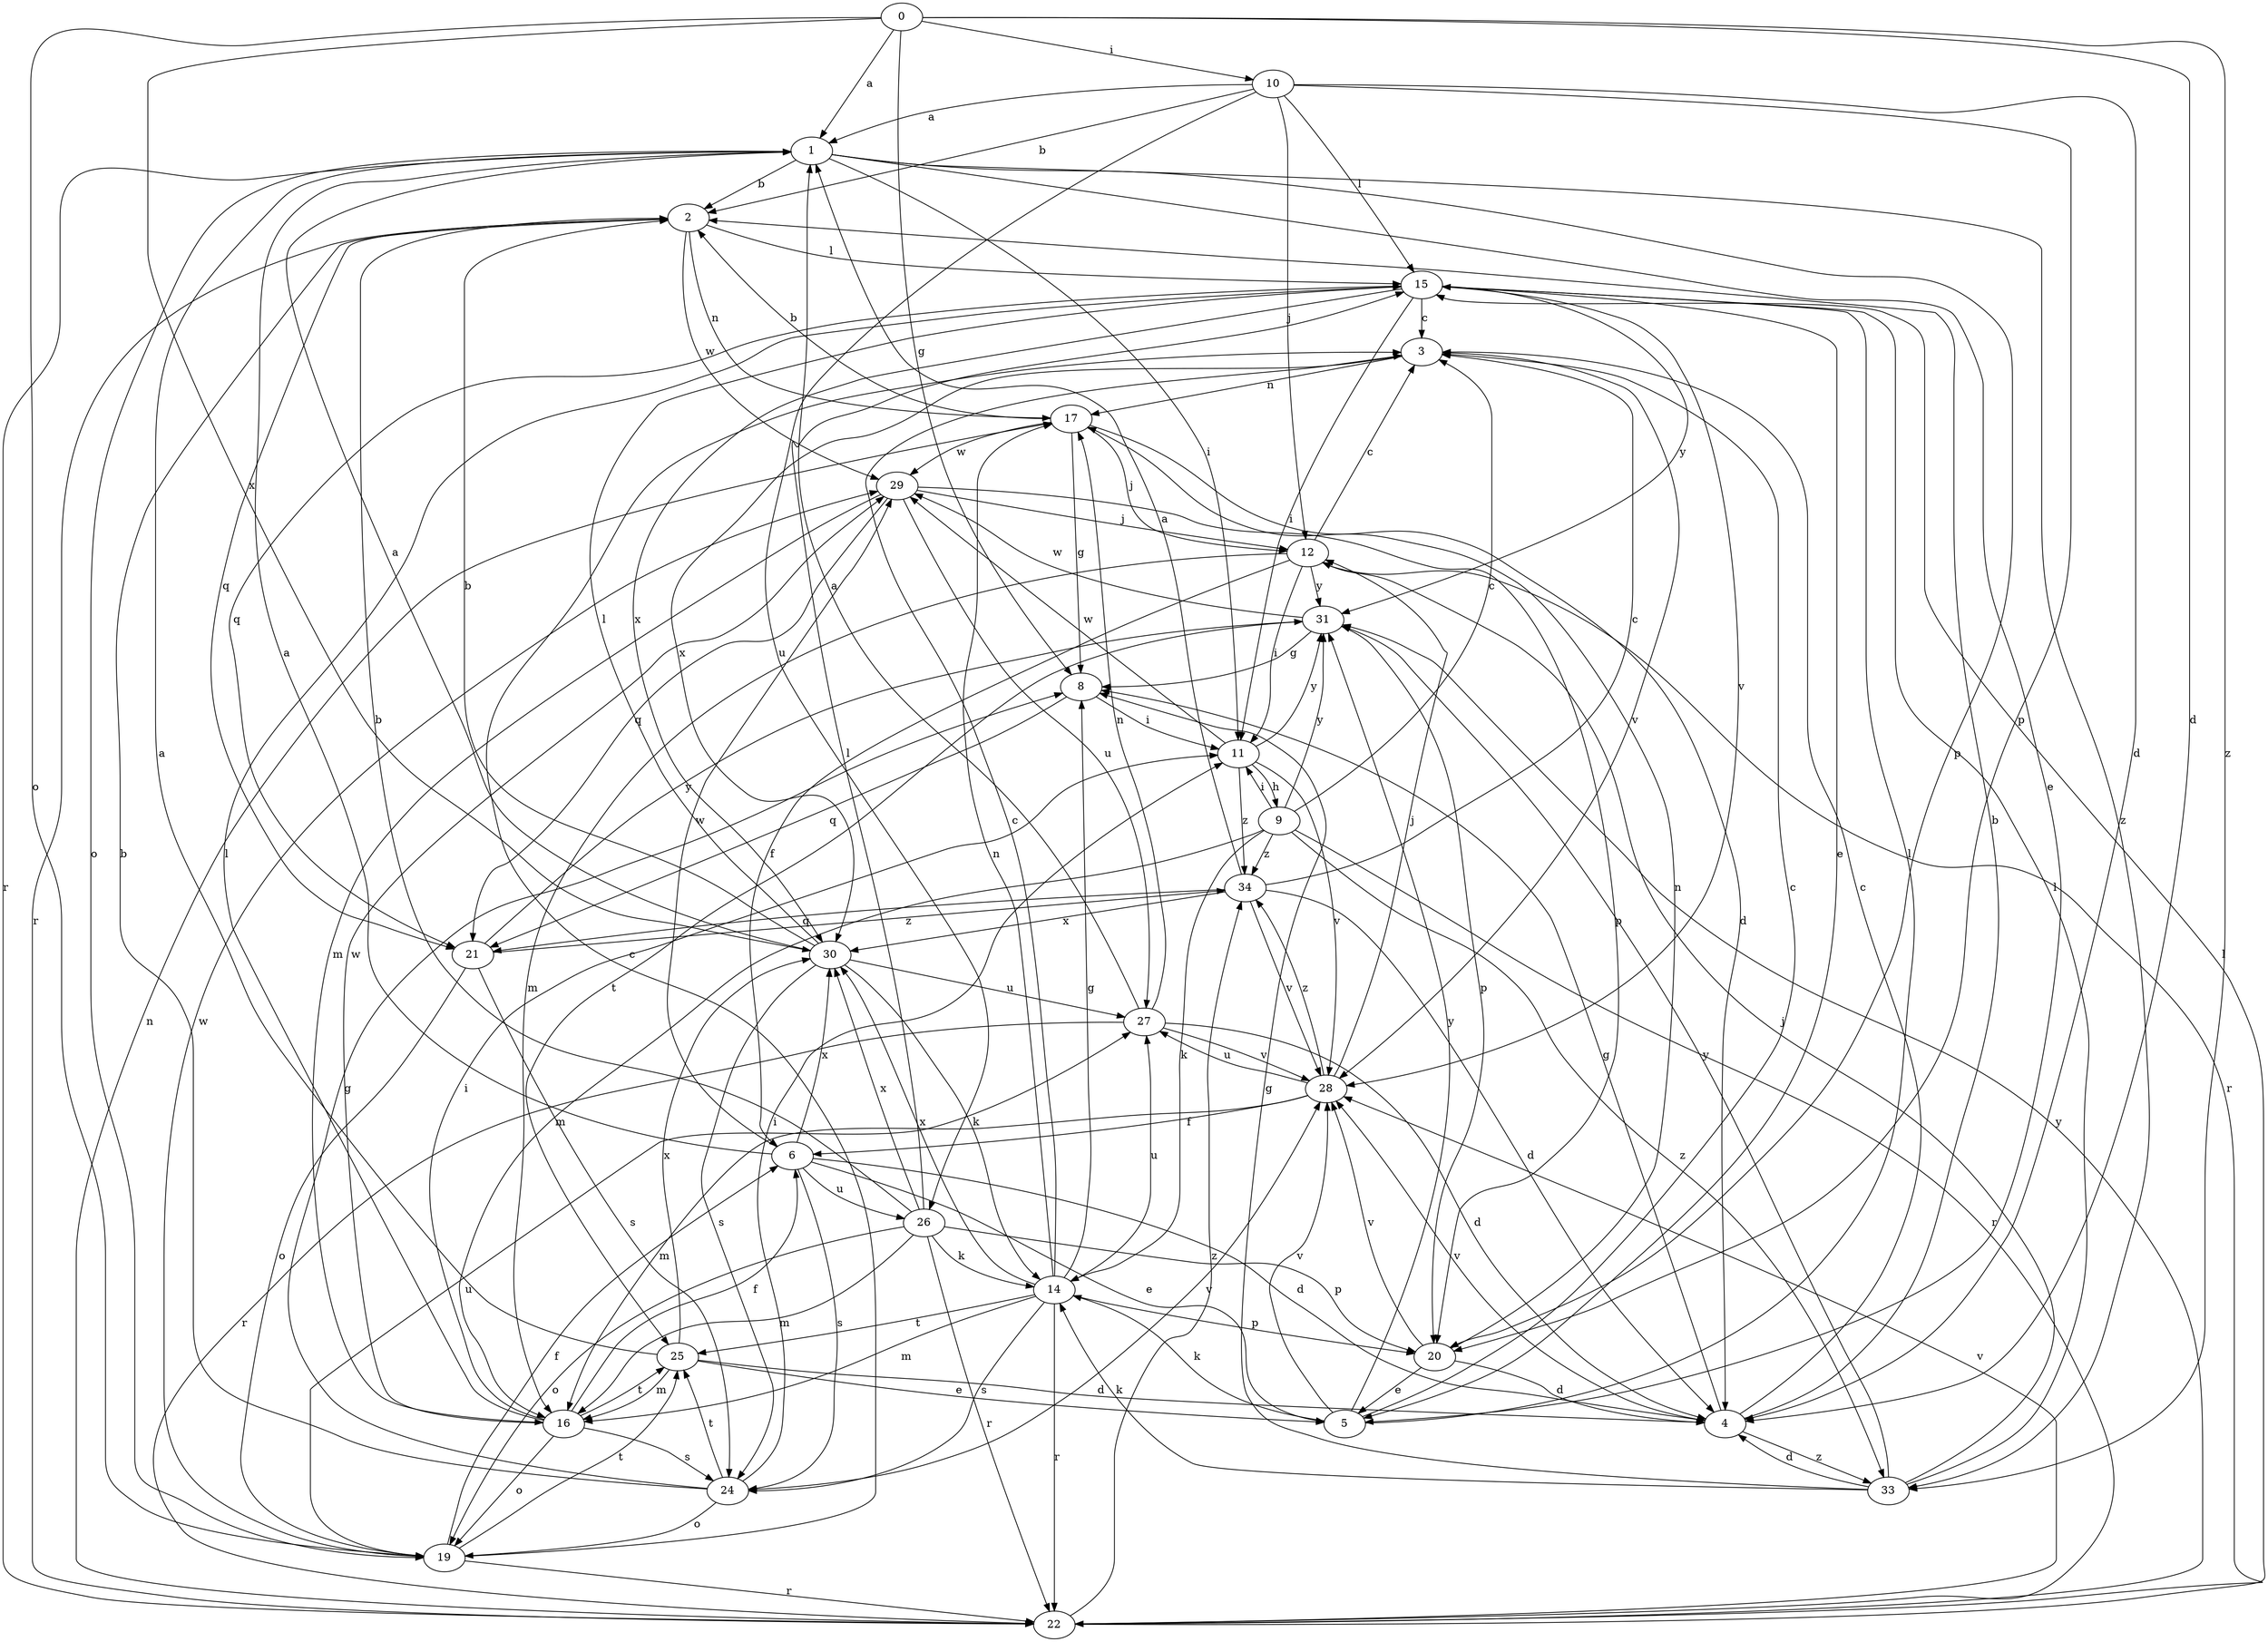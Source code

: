 strict digraph  {
0;
1;
2;
3;
4;
5;
6;
8;
9;
10;
11;
12;
14;
15;
16;
17;
19;
20;
21;
22;
24;
25;
26;
27;
28;
29;
30;
31;
33;
34;
0 -> 1  [label=a];
0 -> 4  [label=d];
0 -> 8  [label=g];
0 -> 10  [label=i];
0 -> 19  [label=o];
0 -> 30  [label=x];
0 -> 33  [label=z];
1 -> 2  [label=b];
1 -> 5  [label=e];
1 -> 11  [label=i];
1 -> 19  [label=o];
1 -> 20  [label=p];
1 -> 22  [label=r];
1 -> 33  [label=z];
2 -> 15  [label=l];
2 -> 17  [label=n];
2 -> 21  [label=q];
2 -> 22  [label=r];
2 -> 29  [label=w];
3 -> 17  [label=n];
3 -> 28  [label=v];
3 -> 30  [label=x];
4 -> 2  [label=b];
4 -> 3  [label=c];
4 -> 8  [label=g];
4 -> 28  [label=v];
4 -> 33  [label=z];
5 -> 3  [label=c];
5 -> 14  [label=k];
5 -> 15  [label=l];
5 -> 28  [label=v];
5 -> 31  [label=y];
6 -> 1  [label=a];
6 -> 4  [label=d];
6 -> 5  [label=e];
6 -> 24  [label=s];
6 -> 26  [label=u];
6 -> 29  [label=w];
6 -> 30  [label=x];
8 -> 11  [label=i];
8 -> 21  [label=q];
9 -> 3  [label=c];
9 -> 11  [label=i];
9 -> 14  [label=k];
9 -> 16  [label=m];
9 -> 22  [label=r];
9 -> 31  [label=y];
9 -> 33  [label=z];
9 -> 34  [label=z];
10 -> 1  [label=a];
10 -> 2  [label=b];
10 -> 4  [label=d];
10 -> 12  [label=j];
10 -> 15  [label=l];
10 -> 20  [label=p];
10 -> 26  [label=u];
11 -> 9  [label=h];
11 -> 28  [label=v];
11 -> 29  [label=w];
11 -> 31  [label=y];
11 -> 34  [label=z];
12 -> 3  [label=c];
12 -> 6  [label=f];
12 -> 11  [label=i];
12 -> 16  [label=m];
12 -> 22  [label=r];
12 -> 31  [label=y];
14 -> 3  [label=c];
14 -> 8  [label=g];
14 -> 16  [label=m];
14 -> 17  [label=n];
14 -> 20  [label=p];
14 -> 22  [label=r];
14 -> 24  [label=s];
14 -> 25  [label=t];
14 -> 27  [label=u];
14 -> 30  [label=x];
15 -> 3  [label=c];
15 -> 5  [label=e];
15 -> 11  [label=i];
15 -> 21  [label=q];
15 -> 28  [label=v];
15 -> 30  [label=x];
15 -> 31  [label=y];
16 -> 6  [label=f];
16 -> 11  [label=i];
16 -> 15  [label=l];
16 -> 19  [label=o];
16 -> 24  [label=s];
16 -> 25  [label=t];
16 -> 29  [label=w];
17 -> 2  [label=b];
17 -> 4  [label=d];
17 -> 8  [label=g];
17 -> 12  [label=j];
17 -> 29  [label=w];
19 -> 3  [label=c];
19 -> 6  [label=f];
19 -> 22  [label=r];
19 -> 25  [label=t];
19 -> 27  [label=u];
19 -> 29  [label=w];
20 -> 4  [label=d];
20 -> 5  [label=e];
20 -> 17  [label=n];
20 -> 28  [label=v];
21 -> 19  [label=o];
21 -> 24  [label=s];
21 -> 31  [label=y];
21 -> 34  [label=z];
22 -> 15  [label=l];
22 -> 17  [label=n];
22 -> 28  [label=v];
22 -> 31  [label=y];
22 -> 34  [label=z];
24 -> 2  [label=b];
24 -> 8  [label=g];
24 -> 11  [label=i];
24 -> 19  [label=o];
24 -> 25  [label=t];
24 -> 28  [label=v];
25 -> 1  [label=a];
25 -> 4  [label=d];
25 -> 5  [label=e];
25 -> 16  [label=m];
25 -> 30  [label=x];
26 -> 2  [label=b];
26 -> 14  [label=k];
26 -> 15  [label=l];
26 -> 16  [label=m];
26 -> 19  [label=o];
26 -> 20  [label=p];
26 -> 22  [label=r];
26 -> 30  [label=x];
27 -> 1  [label=a];
27 -> 4  [label=d];
27 -> 17  [label=n];
27 -> 22  [label=r];
27 -> 28  [label=v];
28 -> 6  [label=f];
28 -> 12  [label=j];
28 -> 16  [label=m];
28 -> 27  [label=u];
28 -> 34  [label=z];
29 -> 12  [label=j];
29 -> 16  [label=m];
29 -> 20  [label=p];
29 -> 21  [label=q];
29 -> 27  [label=u];
30 -> 1  [label=a];
30 -> 2  [label=b];
30 -> 14  [label=k];
30 -> 15  [label=l];
30 -> 24  [label=s];
30 -> 27  [label=u];
31 -> 8  [label=g];
31 -> 20  [label=p];
31 -> 25  [label=t];
31 -> 29  [label=w];
33 -> 4  [label=d];
33 -> 8  [label=g];
33 -> 12  [label=j];
33 -> 14  [label=k];
33 -> 15  [label=l];
33 -> 31  [label=y];
34 -> 1  [label=a];
34 -> 3  [label=c];
34 -> 4  [label=d];
34 -> 21  [label=q];
34 -> 28  [label=v];
34 -> 30  [label=x];
}
